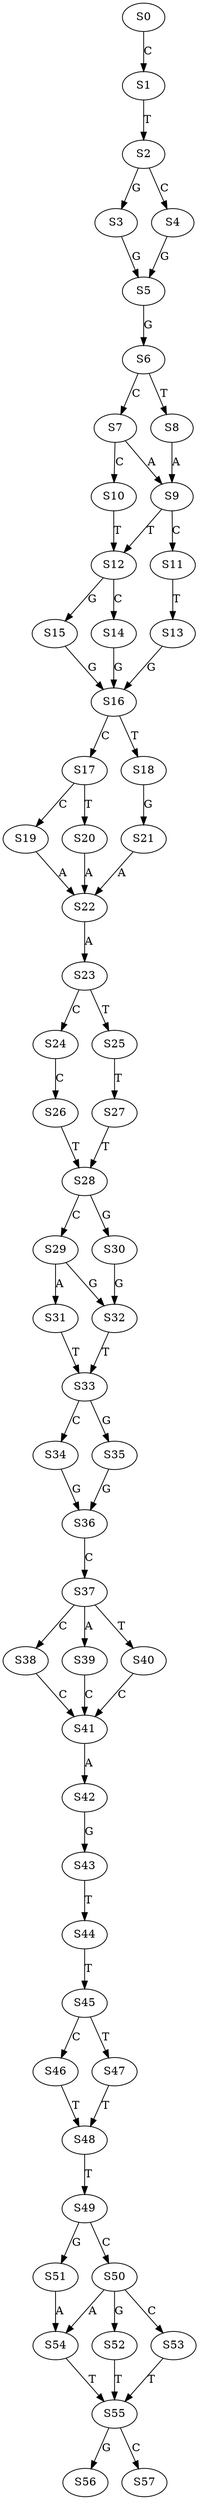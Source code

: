strict digraph  {
	S0 -> S1 [ label = C ];
	S1 -> S2 [ label = T ];
	S2 -> S3 [ label = G ];
	S2 -> S4 [ label = C ];
	S3 -> S5 [ label = G ];
	S4 -> S5 [ label = G ];
	S5 -> S6 [ label = G ];
	S6 -> S7 [ label = C ];
	S6 -> S8 [ label = T ];
	S7 -> S9 [ label = A ];
	S7 -> S10 [ label = C ];
	S8 -> S9 [ label = A ];
	S9 -> S11 [ label = C ];
	S9 -> S12 [ label = T ];
	S10 -> S12 [ label = T ];
	S11 -> S13 [ label = T ];
	S12 -> S14 [ label = C ];
	S12 -> S15 [ label = G ];
	S13 -> S16 [ label = G ];
	S14 -> S16 [ label = G ];
	S15 -> S16 [ label = G ];
	S16 -> S17 [ label = C ];
	S16 -> S18 [ label = T ];
	S17 -> S19 [ label = C ];
	S17 -> S20 [ label = T ];
	S18 -> S21 [ label = G ];
	S19 -> S22 [ label = A ];
	S20 -> S22 [ label = A ];
	S21 -> S22 [ label = A ];
	S22 -> S23 [ label = A ];
	S23 -> S24 [ label = C ];
	S23 -> S25 [ label = T ];
	S24 -> S26 [ label = C ];
	S25 -> S27 [ label = T ];
	S26 -> S28 [ label = T ];
	S27 -> S28 [ label = T ];
	S28 -> S29 [ label = C ];
	S28 -> S30 [ label = G ];
	S29 -> S31 [ label = A ];
	S29 -> S32 [ label = G ];
	S30 -> S32 [ label = G ];
	S31 -> S33 [ label = T ];
	S32 -> S33 [ label = T ];
	S33 -> S34 [ label = C ];
	S33 -> S35 [ label = G ];
	S34 -> S36 [ label = G ];
	S35 -> S36 [ label = G ];
	S36 -> S37 [ label = C ];
	S37 -> S38 [ label = C ];
	S37 -> S39 [ label = A ];
	S37 -> S40 [ label = T ];
	S38 -> S41 [ label = C ];
	S39 -> S41 [ label = C ];
	S40 -> S41 [ label = C ];
	S41 -> S42 [ label = A ];
	S42 -> S43 [ label = G ];
	S43 -> S44 [ label = T ];
	S44 -> S45 [ label = T ];
	S45 -> S46 [ label = C ];
	S45 -> S47 [ label = T ];
	S46 -> S48 [ label = T ];
	S47 -> S48 [ label = T ];
	S48 -> S49 [ label = T ];
	S49 -> S50 [ label = C ];
	S49 -> S51 [ label = G ];
	S50 -> S52 [ label = G ];
	S50 -> S53 [ label = C ];
	S50 -> S54 [ label = A ];
	S51 -> S54 [ label = A ];
	S52 -> S55 [ label = T ];
	S53 -> S55 [ label = T ];
	S54 -> S55 [ label = T ];
	S55 -> S56 [ label = G ];
	S55 -> S57 [ label = C ];
}
